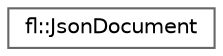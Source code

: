 digraph "Graphical Class Hierarchy"
{
 // LATEX_PDF_SIZE
  bgcolor="transparent";
  edge [fontname=Helvetica,fontsize=10,labelfontname=Helvetica,labelfontsize=10];
  node [fontname=Helvetica,fontsize=10,shape=box,height=0.2,width=0.4];
  rankdir="LR";
  Node0 [id="Node000000",label="fl::JsonDocument",height=0.2,width=0.4,color="grey40", fillcolor="white", style="filled",URL="$d4/d36/namespacefl.html#da/deb/classfl_1_1_json_document",tooltip=" "];
}
